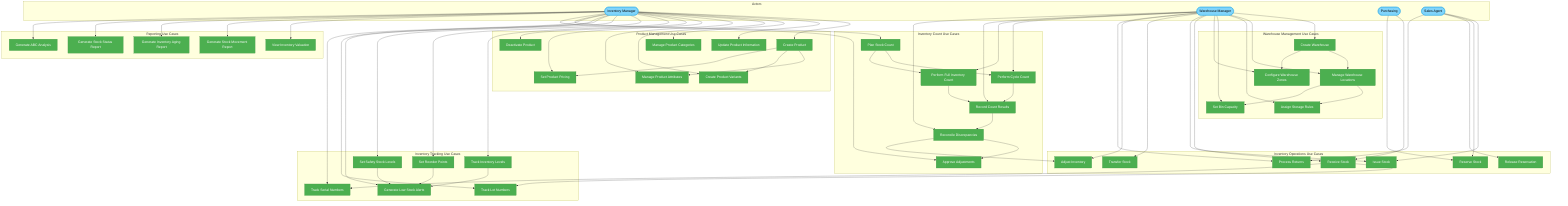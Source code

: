 graph TB
    %% Actor definitions
    subgraph Actors
        IM([Inventory Manager])
        WM([Warehouse Manager])
        PU([Purchasing])
        SA([Sales Agent])
    end
    
    %% Use cases
    subgraph ProductManagementUseCases["Product Management Use Cases"]
        UC1[Create Product]:::inventory
        UC2[Update Product Information]:::inventory
        UC3[Manage Product Categories]:::inventory
        UC4[Create Product Variants]:::inventory
        UC5[Manage Product Attributes]:::inventory
        UC6[Set Product Pricing]:::inventory
        UC7[Deactivate Product]:::inventory
    end
    
    subgraph WarehouseManagementUseCases["Warehouse Management Use Cases"]
        UC8[Create Warehouse]:::inventory
        UC9[Manage Warehouse Locations]:::inventory
        UC10[Assign Storage Rules]:::inventory
        UC11[Set Bin Capacity]:::inventory
        UC12[Configure Warehouse Zones]:::inventory
    end
    
    subgraph InventoryOperationsUseCases["Inventory Operations Use Cases"]
        UC13[Receive Stock]:::inventory
        UC14[Issue Stock]:::inventory
        UC15[Transfer Stock]:::inventory
        UC16[Adjust Inventory]:::inventory
        UC17[Reserve Stock]:::inventory
        UC18[Release Reservation]:::inventory
        UC19[Process Returns]:::inventory
    end
    
    subgraph InventoryTrackingUseCases["Inventory Tracking Use Cases"]
        UC20[Track Inventory Levels]:::inventory
        UC21[Set Reorder Points]:::inventory
        UC22[Set Safety Stock Levels]:::inventory
        UC23[Generate Low Stock Alerts]:::inventory
        UC24[Track Lot Numbers]:::inventory
        UC25[Track Serial Numbers]:::inventory
    end
    
    subgraph InventoryCountUseCases["Inventory Count Use Cases"]
        UC26[Plan Stock Count]:::inventory
        UC27[Perform Cycle Count]:::inventory
        UC28[Perform Full Inventory Count]:::inventory
        UC29[Record Count Results]:::inventory
        UC30[Reconcile Discrepancies]:::inventory
        UC31[Approve Adjustments]:::inventory
    end
    
    subgraph ReportingUseCases["Reporting Use Cases"]
        UC32[View Inventory Valuation]:::inventory
        UC33[Generate Stock Movement Report]:::inventory
        UC34[Generate Inventory Aging Report]:::inventory
        UC35[Generate Stock Status Report]:::inventory
        UC36[Generate ABC Analysis]:::inventory
    end
    
    %% Actor to Use Case connections
    IM --> UC1
    IM --> UC2
    IM --> UC3
    IM --> UC4
    IM --> UC5
    IM --> UC6
    IM --> UC7
    IM --> UC20
    IM --> UC21
    IM --> UC22
    IM --> UC23
    IM --> UC24
    IM --> UC25
    IM --> UC26
    IM --> UC31
    IM --> UC32
    IM --> UC33
    IM --> UC34
    IM --> UC35
    IM --> UC36
    
    WM --> UC8
    WM --> UC9
    WM --> UC10
    WM --> UC11
    WM --> UC12
    WM --> UC13
    WM --> UC14
    WM --> UC15
    WM --> UC16
    WM --> UC19
    WM --> UC27
    WM --> UC28
    WM --> UC29
    WM --> UC30
    
    PU --> UC13
    PU --> UC17
    
    SA --> UC14
    SA --> UC17
    SA --> UC18
    SA --> UC19
    
    %% Use Case relationships
    UC1 --> UC5
    UC1 --> UC4
    UC1 --> UC6
    UC8 --> UC9
    UC9 --> UC10
    UC9 --> UC11
    UC8 --> UC12
    UC13 --> UC24
    UC13 --> UC25
    UC20 --> UC23
    UC21 --> UC23
    UC22 --> UC23
    UC26 --> UC27
    UC26 --> UC28
    UC27 --> UC29
    UC28 --> UC29
    UC29 --> UC30
    UC30 --> UC31
    UC30 --> UC16
    
    %% Styling
    classDef inventory fill:#4CAF50,stroke:#388E3C,color:white
    classDef actor fill:#81D4FA,stroke:#039BE5,color:black
    
    class IM,WM,PU,SA actor